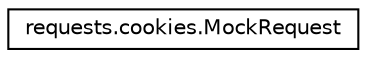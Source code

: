digraph "Graphical Class Hierarchy"
{
 // LATEX_PDF_SIZE
  edge [fontname="Helvetica",fontsize="10",labelfontname="Helvetica",labelfontsize="10"];
  node [fontname="Helvetica",fontsize="10",shape=record];
  rankdir="LR";
  Node0 [label="requests.cookies.MockRequest",height=0.2,width=0.4,color="black", fillcolor="white", style="filled",URL="$classrequests_1_1cookies_1_1MockRequest.html",tooltip=" "];
}
